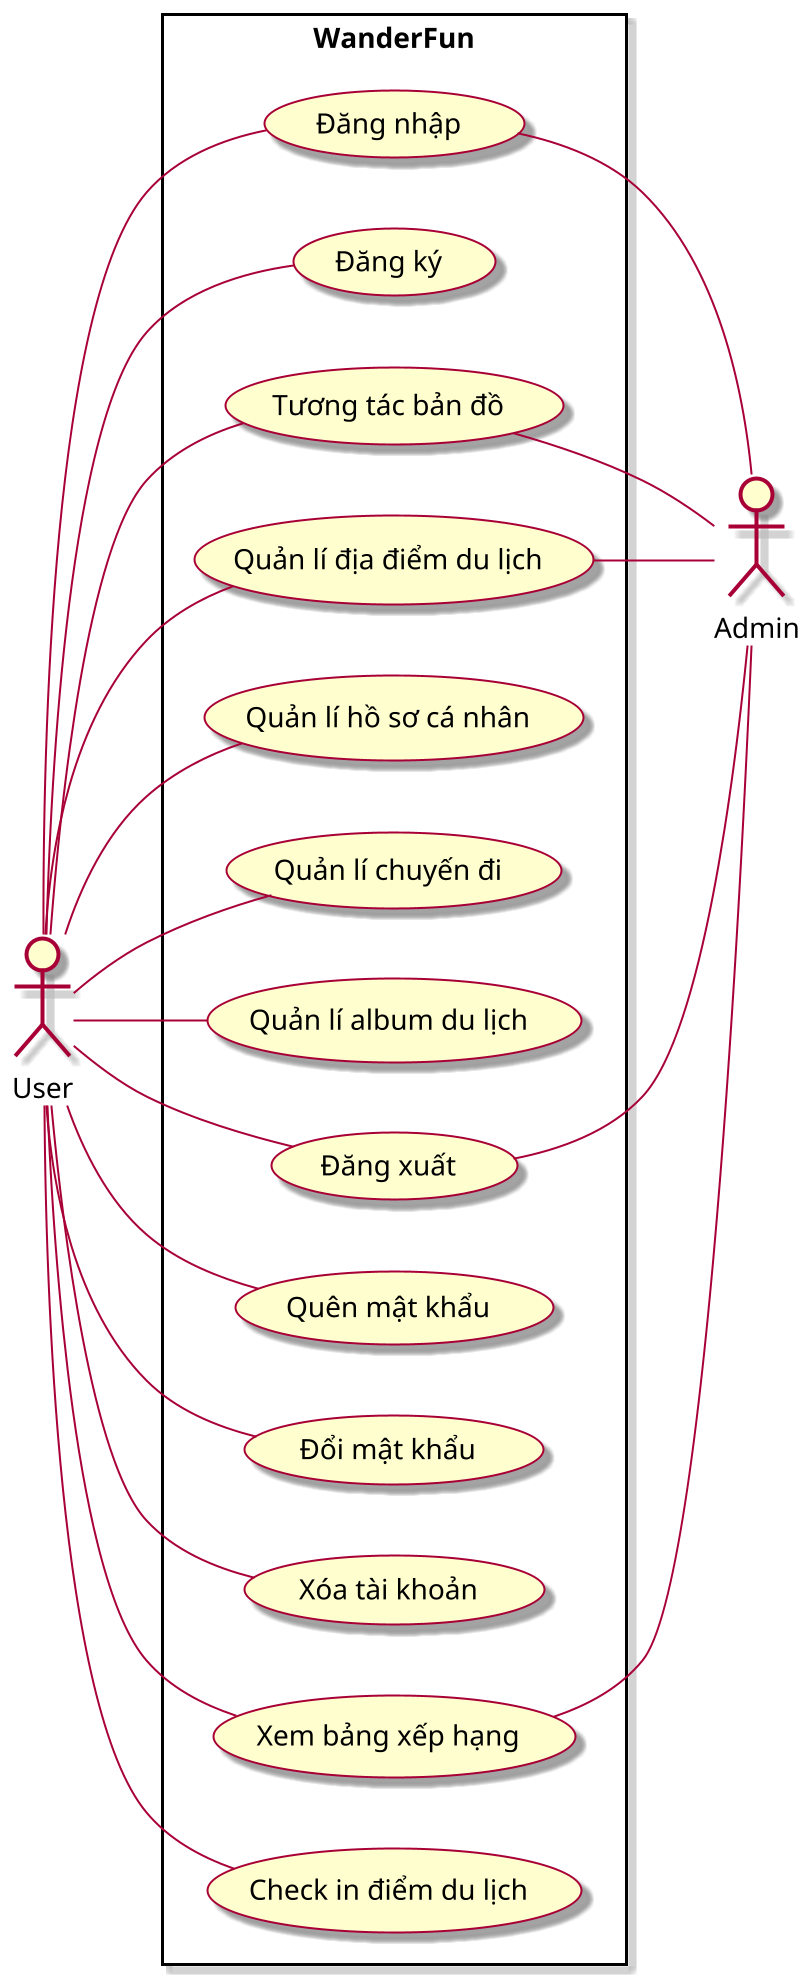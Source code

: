 @startuml GeneralUC

left to right direction
skin rose
scale 2

actor "User" as u
actor "Admin" as a

rectangle "WanderFun" {
    usecase "Đăng nhập" as UC1
    usecase "Đăng ký" as UC2
    usecase "Tương tác bản đồ" as UC3
    usecase "Quản lí địa điểm du lịch" as UC4
    usecase "Quản lí hồ sơ cá nhân" as UC5
    usecase "Quản lí chuyến đi" as UC6
    usecase "Quản lí album du lịch" as UC7
    usecase "Đăng xuất" as UC8
    usecase "Quên mật khẩu" as UC9
    usecase "Đổi mật khẩu" as UC10
    usecase "Xóa tài khoản" as UC11
    usecase "Xem bảng xếp hạng" as UC12
    usecase "Check in điểm du lịch" as UC13
}

u -- UC1
u -- UC2
u -- UC3
u -- UC4
u -- UC5
u -- UC6
u -- UC7
u -- UC8
u -- UC9
u -- UC10
u -- UC11
u -- UC12
u -- UC13

UC1 -- a
UC3 -- a
UC4 -- a
UC8 -- a
UC12 -- a
